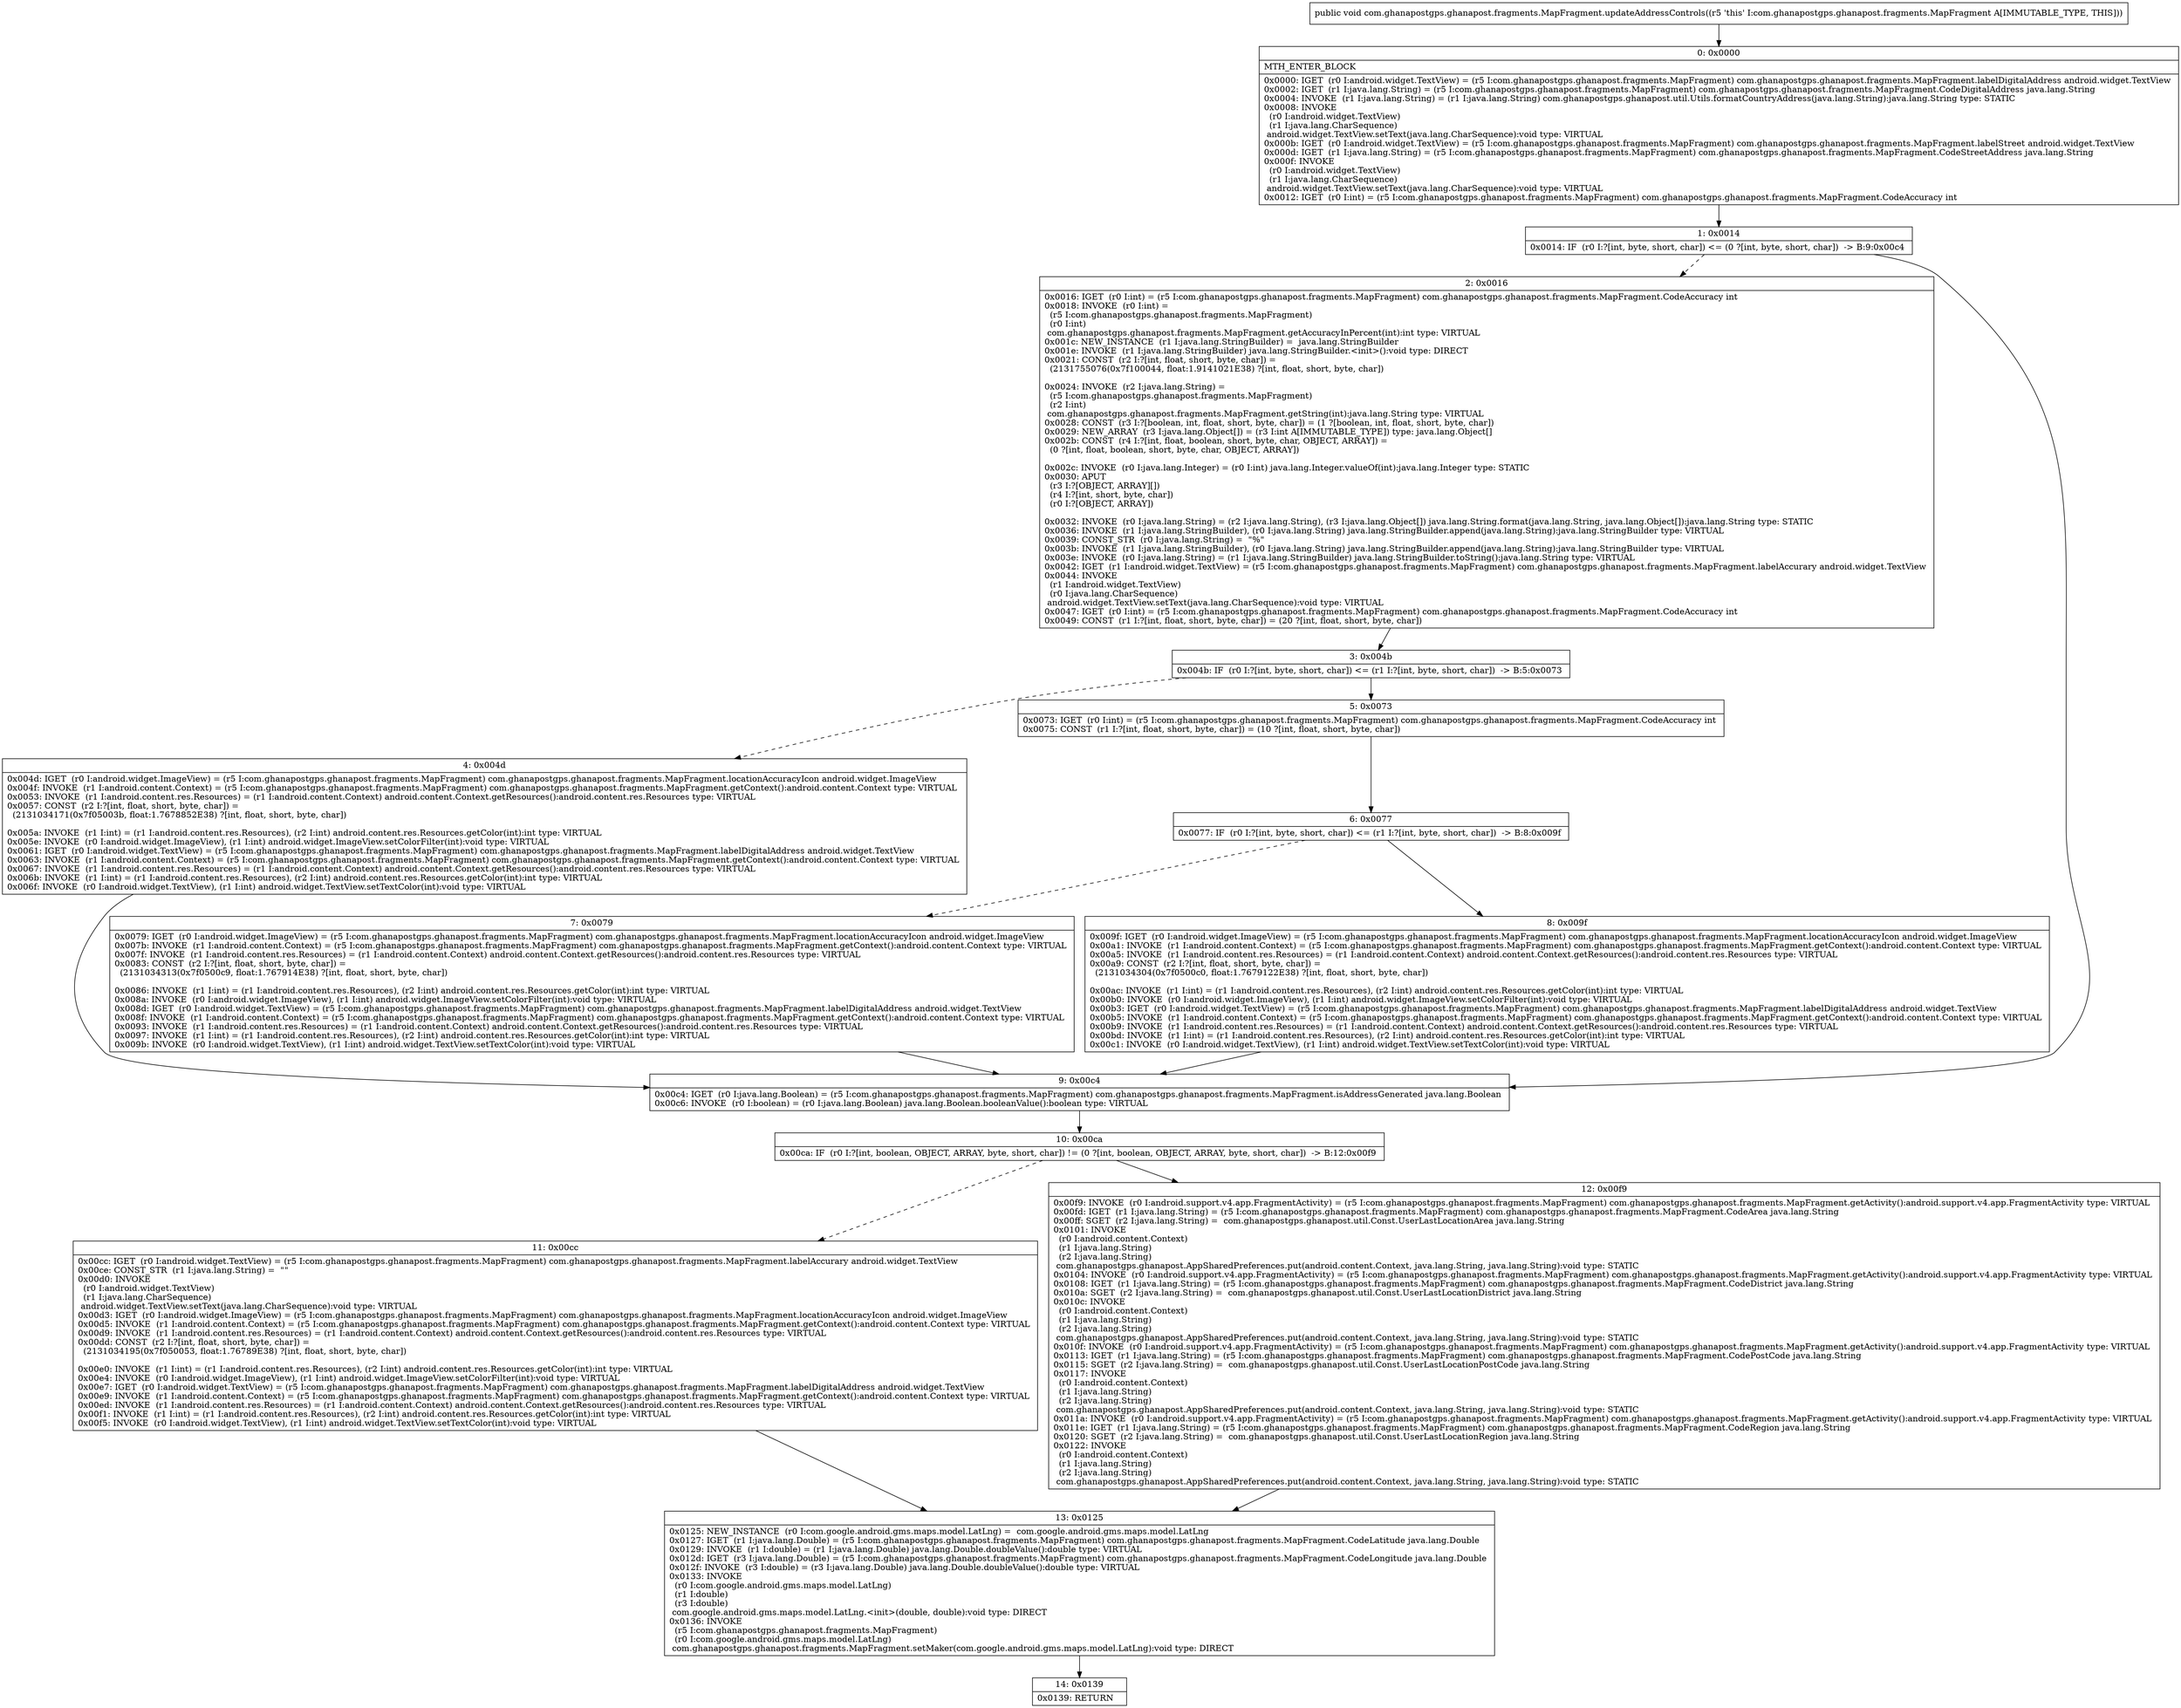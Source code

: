 digraph "CFG forcom.ghanapostgps.ghanapost.fragments.MapFragment.updateAddressControls()V" {
Node_0 [shape=record,label="{0\:\ 0x0000|MTH_ENTER_BLOCK\l|0x0000: IGET  (r0 I:android.widget.TextView) = (r5 I:com.ghanapostgps.ghanapost.fragments.MapFragment) com.ghanapostgps.ghanapost.fragments.MapFragment.labelDigitalAddress android.widget.TextView \l0x0002: IGET  (r1 I:java.lang.String) = (r5 I:com.ghanapostgps.ghanapost.fragments.MapFragment) com.ghanapostgps.ghanapost.fragments.MapFragment.CodeDigitalAddress java.lang.String \l0x0004: INVOKE  (r1 I:java.lang.String) = (r1 I:java.lang.String) com.ghanapostgps.ghanapost.util.Utils.formatCountryAddress(java.lang.String):java.lang.String type: STATIC \l0x0008: INVOKE  \l  (r0 I:android.widget.TextView)\l  (r1 I:java.lang.CharSequence)\l android.widget.TextView.setText(java.lang.CharSequence):void type: VIRTUAL \l0x000b: IGET  (r0 I:android.widget.TextView) = (r5 I:com.ghanapostgps.ghanapost.fragments.MapFragment) com.ghanapostgps.ghanapost.fragments.MapFragment.labelStreet android.widget.TextView \l0x000d: IGET  (r1 I:java.lang.String) = (r5 I:com.ghanapostgps.ghanapost.fragments.MapFragment) com.ghanapostgps.ghanapost.fragments.MapFragment.CodeStreetAddress java.lang.String \l0x000f: INVOKE  \l  (r0 I:android.widget.TextView)\l  (r1 I:java.lang.CharSequence)\l android.widget.TextView.setText(java.lang.CharSequence):void type: VIRTUAL \l0x0012: IGET  (r0 I:int) = (r5 I:com.ghanapostgps.ghanapost.fragments.MapFragment) com.ghanapostgps.ghanapost.fragments.MapFragment.CodeAccuracy int \l}"];
Node_1 [shape=record,label="{1\:\ 0x0014|0x0014: IF  (r0 I:?[int, byte, short, char]) \<= (0 ?[int, byte, short, char])  \-\> B:9:0x00c4 \l}"];
Node_2 [shape=record,label="{2\:\ 0x0016|0x0016: IGET  (r0 I:int) = (r5 I:com.ghanapostgps.ghanapost.fragments.MapFragment) com.ghanapostgps.ghanapost.fragments.MapFragment.CodeAccuracy int \l0x0018: INVOKE  (r0 I:int) = \l  (r5 I:com.ghanapostgps.ghanapost.fragments.MapFragment)\l  (r0 I:int)\l com.ghanapostgps.ghanapost.fragments.MapFragment.getAccuracyInPercent(int):int type: VIRTUAL \l0x001c: NEW_INSTANCE  (r1 I:java.lang.StringBuilder) =  java.lang.StringBuilder \l0x001e: INVOKE  (r1 I:java.lang.StringBuilder) java.lang.StringBuilder.\<init\>():void type: DIRECT \l0x0021: CONST  (r2 I:?[int, float, short, byte, char]) = \l  (2131755076(0x7f100044, float:1.9141021E38) ?[int, float, short, byte, char])\l \l0x0024: INVOKE  (r2 I:java.lang.String) = \l  (r5 I:com.ghanapostgps.ghanapost.fragments.MapFragment)\l  (r2 I:int)\l com.ghanapostgps.ghanapost.fragments.MapFragment.getString(int):java.lang.String type: VIRTUAL \l0x0028: CONST  (r3 I:?[boolean, int, float, short, byte, char]) = (1 ?[boolean, int, float, short, byte, char]) \l0x0029: NEW_ARRAY  (r3 I:java.lang.Object[]) = (r3 I:int A[IMMUTABLE_TYPE]) type: java.lang.Object[] \l0x002b: CONST  (r4 I:?[int, float, boolean, short, byte, char, OBJECT, ARRAY]) = \l  (0 ?[int, float, boolean, short, byte, char, OBJECT, ARRAY])\l \l0x002c: INVOKE  (r0 I:java.lang.Integer) = (r0 I:int) java.lang.Integer.valueOf(int):java.lang.Integer type: STATIC \l0x0030: APUT  \l  (r3 I:?[OBJECT, ARRAY][])\l  (r4 I:?[int, short, byte, char])\l  (r0 I:?[OBJECT, ARRAY])\l \l0x0032: INVOKE  (r0 I:java.lang.String) = (r2 I:java.lang.String), (r3 I:java.lang.Object[]) java.lang.String.format(java.lang.String, java.lang.Object[]):java.lang.String type: STATIC \l0x0036: INVOKE  (r1 I:java.lang.StringBuilder), (r0 I:java.lang.String) java.lang.StringBuilder.append(java.lang.String):java.lang.StringBuilder type: VIRTUAL \l0x0039: CONST_STR  (r0 I:java.lang.String) =  \"%\" \l0x003b: INVOKE  (r1 I:java.lang.StringBuilder), (r0 I:java.lang.String) java.lang.StringBuilder.append(java.lang.String):java.lang.StringBuilder type: VIRTUAL \l0x003e: INVOKE  (r0 I:java.lang.String) = (r1 I:java.lang.StringBuilder) java.lang.StringBuilder.toString():java.lang.String type: VIRTUAL \l0x0042: IGET  (r1 I:android.widget.TextView) = (r5 I:com.ghanapostgps.ghanapost.fragments.MapFragment) com.ghanapostgps.ghanapost.fragments.MapFragment.labelAccurary android.widget.TextView \l0x0044: INVOKE  \l  (r1 I:android.widget.TextView)\l  (r0 I:java.lang.CharSequence)\l android.widget.TextView.setText(java.lang.CharSequence):void type: VIRTUAL \l0x0047: IGET  (r0 I:int) = (r5 I:com.ghanapostgps.ghanapost.fragments.MapFragment) com.ghanapostgps.ghanapost.fragments.MapFragment.CodeAccuracy int \l0x0049: CONST  (r1 I:?[int, float, short, byte, char]) = (20 ?[int, float, short, byte, char]) \l}"];
Node_3 [shape=record,label="{3\:\ 0x004b|0x004b: IF  (r0 I:?[int, byte, short, char]) \<= (r1 I:?[int, byte, short, char])  \-\> B:5:0x0073 \l}"];
Node_4 [shape=record,label="{4\:\ 0x004d|0x004d: IGET  (r0 I:android.widget.ImageView) = (r5 I:com.ghanapostgps.ghanapost.fragments.MapFragment) com.ghanapostgps.ghanapost.fragments.MapFragment.locationAccuracyIcon android.widget.ImageView \l0x004f: INVOKE  (r1 I:android.content.Context) = (r5 I:com.ghanapostgps.ghanapost.fragments.MapFragment) com.ghanapostgps.ghanapost.fragments.MapFragment.getContext():android.content.Context type: VIRTUAL \l0x0053: INVOKE  (r1 I:android.content.res.Resources) = (r1 I:android.content.Context) android.content.Context.getResources():android.content.res.Resources type: VIRTUAL \l0x0057: CONST  (r2 I:?[int, float, short, byte, char]) = \l  (2131034171(0x7f05003b, float:1.7678852E38) ?[int, float, short, byte, char])\l \l0x005a: INVOKE  (r1 I:int) = (r1 I:android.content.res.Resources), (r2 I:int) android.content.res.Resources.getColor(int):int type: VIRTUAL \l0x005e: INVOKE  (r0 I:android.widget.ImageView), (r1 I:int) android.widget.ImageView.setColorFilter(int):void type: VIRTUAL \l0x0061: IGET  (r0 I:android.widget.TextView) = (r5 I:com.ghanapostgps.ghanapost.fragments.MapFragment) com.ghanapostgps.ghanapost.fragments.MapFragment.labelDigitalAddress android.widget.TextView \l0x0063: INVOKE  (r1 I:android.content.Context) = (r5 I:com.ghanapostgps.ghanapost.fragments.MapFragment) com.ghanapostgps.ghanapost.fragments.MapFragment.getContext():android.content.Context type: VIRTUAL \l0x0067: INVOKE  (r1 I:android.content.res.Resources) = (r1 I:android.content.Context) android.content.Context.getResources():android.content.res.Resources type: VIRTUAL \l0x006b: INVOKE  (r1 I:int) = (r1 I:android.content.res.Resources), (r2 I:int) android.content.res.Resources.getColor(int):int type: VIRTUAL \l0x006f: INVOKE  (r0 I:android.widget.TextView), (r1 I:int) android.widget.TextView.setTextColor(int):void type: VIRTUAL \l}"];
Node_5 [shape=record,label="{5\:\ 0x0073|0x0073: IGET  (r0 I:int) = (r5 I:com.ghanapostgps.ghanapost.fragments.MapFragment) com.ghanapostgps.ghanapost.fragments.MapFragment.CodeAccuracy int \l0x0075: CONST  (r1 I:?[int, float, short, byte, char]) = (10 ?[int, float, short, byte, char]) \l}"];
Node_6 [shape=record,label="{6\:\ 0x0077|0x0077: IF  (r0 I:?[int, byte, short, char]) \<= (r1 I:?[int, byte, short, char])  \-\> B:8:0x009f \l}"];
Node_7 [shape=record,label="{7\:\ 0x0079|0x0079: IGET  (r0 I:android.widget.ImageView) = (r5 I:com.ghanapostgps.ghanapost.fragments.MapFragment) com.ghanapostgps.ghanapost.fragments.MapFragment.locationAccuracyIcon android.widget.ImageView \l0x007b: INVOKE  (r1 I:android.content.Context) = (r5 I:com.ghanapostgps.ghanapost.fragments.MapFragment) com.ghanapostgps.ghanapost.fragments.MapFragment.getContext():android.content.Context type: VIRTUAL \l0x007f: INVOKE  (r1 I:android.content.res.Resources) = (r1 I:android.content.Context) android.content.Context.getResources():android.content.res.Resources type: VIRTUAL \l0x0083: CONST  (r2 I:?[int, float, short, byte, char]) = \l  (2131034313(0x7f0500c9, float:1.767914E38) ?[int, float, short, byte, char])\l \l0x0086: INVOKE  (r1 I:int) = (r1 I:android.content.res.Resources), (r2 I:int) android.content.res.Resources.getColor(int):int type: VIRTUAL \l0x008a: INVOKE  (r0 I:android.widget.ImageView), (r1 I:int) android.widget.ImageView.setColorFilter(int):void type: VIRTUAL \l0x008d: IGET  (r0 I:android.widget.TextView) = (r5 I:com.ghanapostgps.ghanapost.fragments.MapFragment) com.ghanapostgps.ghanapost.fragments.MapFragment.labelDigitalAddress android.widget.TextView \l0x008f: INVOKE  (r1 I:android.content.Context) = (r5 I:com.ghanapostgps.ghanapost.fragments.MapFragment) com.ghanapostgps.ghanapost.fragments.MapFragment.getContext():android.content.Context type: VIRTUAL \l0x0093: INVOKE  (r1 I:android.content.res.Resources) = (r1 I:android.content.Context) android.content.Context.getResources():android.content.res.Resources type: VIRTUAL \l0x0097: INVOKE  (r1 I:int) = (r1 I:android.content.res.Resources), (r2 I:int) android.content.res.Resources.getColor(int):int type: VIRTUAL \l0x009b: INVOKE  (r0 I:android.widget.TextView), (r1 I:int) android.widget.TextView.setTextColor(int):void type: VIRTUAL \l}"];
Node_8 [shape=record,label="{8\:\ 0x009f|0x009f: IGET  (r0 I:android.widget.ImageView) = (r5 I:com.ghanapostgps.ghanapost.fragments.MapFragment) com.ghanapostgps.ghanapost.fragments.MapFragment.locationAccuracyIcon android.widget.ImageView \l0x00a1: INVOKE  (r1 I:android.content.Context) = (r5 I:com.ghanapostgps.ghanapost.fragments.MapFragment) com.ghanapostgps.ghanapost.fragments.MapFragment.getContext():android.content.Context type: VIRTUAL \l0x00a5: INVOKE  (r1 I:android.content.res.Resources) = (r1 I:android.content.Context) android.content.Context.getResources():android.content.res.Resources type: VIRTUAL \l0x00a9: CONST  (r2 I:?[int, float, short, byte, char]) = \l  (2131034304(0x7f0500c0, float:1.7679122E38) ?[int, float, short, byte, char])\l \l0x00ac: INVOKE  (r1 I:int) = (r1 I:android.content.res.Resources), (r2 I:int) android.content.res.Resources.getColor(int):int type: VIRTUAL \l0x00b0: INVOKE  (r0 I:android.widget.ImageView), (r1 I:int) android.widget.ImageView.setColorFilter(int):void type: VIRTUAL \l0x00b3: IGET  (r0 I:android.widget.TextView) = (r5 I:com.ghanapostgps.ghanapost.fragments.MapFragment) com.ghanapostgps.ghanapost.fragments.MapFragment.labelDigitalAddress android.widget.TextView \l0x00b5: INVOKE  (r1 I:android.content.Context) = (r5 I:com.ghanapostgps.ghanapost.fragments.MapFragment) com.ghanapostgps.ghanapost.fragments.MapFragment.getContext():android.content.Context type: VIRTUAL \l0x00b9: INVOKE  (r1 I:android.content.res.Resources) = (r1 I:android.content.Context) android.content.Context.getResources():android.content.res.Resources type: VIRTUAL \l0x00bd: INVOKE  (r1 I:int) = (r1 I:android.content.res.Resources), (r2 I:int) android.content.res.Resources.getColor(int):int type: VIRTUAL \l0x00c1: INVOKE  (r0 I:android.widget.TextView), (r1 I:int) android.widget.TextView.setTextColor(int):void type: VIRTUAL \l}"];
Node_9 [shape=record,label="{9\:\ 0x00c4|0x00c4: IGET  (r0 I:java.lang.Boolean) = (r5 I:com.ghanapostgps.ghanapost.fragments.MapFragment) com.ghanapostgps.ghanapost.fragments.MapFragment.isAddressGenerated java.lang.Boolean \l0x00c6: INVOKE  (r0 I:boolean) = (r0 I:java.lang.Boolean) java.lang.Boolean.booleanValue():boolean type: VIRTUAL \l}"];
Node_10 [shape=record,label="{10\:\ 0x00ca|0x00ca: IF  (r0 I:?[int, boolean, OBJECT, ARRAY, byte, short, char]) != (0 ?[int, boolean, OBJECT, ARRAY, byte, short, char])  \-\> B:12:0x00f9 \l}"];
Node_11 [shape=record,label="{11\:\ 0x00cc|0x00cc: IGET  (r0 I:android.widget.TextView) = (r5 I:com.ghanapostgps.ghanapost.fragments.MapFragment) com.ghanapostgps.ghanapost.fragments.MapFragment.labelAccurary android.widget.TextView \l0x00ce: CONST_STR  (r1 I:java.lang.String) =  \"\" \l0x00d0: INVOKE  \l  (r0 I:android.widget.TextView)\l  (r1 I:java.lang.CharSequence)\l android.widget.TextView.setText(java.lang.CharSequence):void type: VIRTUAL \l0x00d3: IGET  (r0 I:android.widget.ImageView) = (r5 I:com.ghanapostgps.ghanapost.fragments.MapFragment) com.ghanapostgps.ghanapost.fragments.MapFragment.locationAccuracyIcon android.widget.ImageView \l0x00d5: INVOKE  (r1 I:android.content.Context) = (r5 I:com.ghanapostgps.ghanapost.fragments.MapFragment) com.ghanapostgps.ghanapost.fragments.MapFragment.getContext():android.content.Context type: VIRTUAL \l0x00d9: INVOKE  (r1 I:android.content.res.Resources) = (r1 I:android.content.Context) android.content.Context.getResources():android.content.res.Resources type: VIRTUAL \l0x00dd: CONST  (r2 I:?[int, float, short, byte, char]) = \l  (2131034195(0x7f050053, float:1.76789E38) ?[int, float, short, byte, char])\l \l0x00e0: INVOKE  (r1 I:int) = (r1 I:android.content.res.Resources), (r2 I:int) android.content.res.Resources.getColor(int):int type: VIRTUAL \l0x00e4: INVOKE  (r0 I:android.widget.ImageView), (r1 I:int) android.widget.ImageView.setColorFilter(int):void type: VIRTUAL \l0x00e7: IGET  (r0 I:android.widget.TextView) = (r5 I:com.ghanapostgps.ghanapost.fragments.MapFragment) com.ghanapostgps.ghanapost.fragments.MapFragment.labelDigitalAddress android.widget.TextView \l0x00e9: INVOKE  (r1 I:android.content.Context) = (r5 I:com.ghanapostgps.ghanapost.fragments.MapFragment) com.ghanapostgps.ghanapost.fragments.MapFragment.getContext():android.content.Context type: VIRTUAL \l0x00ed: INVOKE  (r1 I:android.content.res.Resources) = (r1 I:android.content.Context) android.content.Context.getResources():android.content.res.Resources type: VIRTUAL \l0x00f1: INVOKE  (r1 I:int) = (r1 I:android.content.res.Resources), (r2 I:int) android.content.res.Resources.getColor(int):int type: VIRTUAL \l0x00f5: INVOKE  (r0 I:android.widget.TextView), (r1 I:int) android.widget.TextView.setTextColor(int):void type: VIRTUAL \l}"];
Node_12 [shape=record,label="{12\:\ 0x00f9|0x00f9: INVOKE  (r0 I:android.support.v4.app.FragmentActivity) = (r5 I:com.ghanapostgps.ghanapost.fragments.MapFragment) com.ghanapostgps.ghanapost.fragments.MapFragment.getActivity():android.support.v4.app.FragmentActivity type: VIRTUAL \l0x00fd: IGET  (r1 I:java.lang.String) = (r5 I:com.ghanapostgps.ghanapost.fragments.MapFragment) com.ghanapostgps.ghanapost.fragments.MapFragment.CodeArea java.lang.String \l0x00ff: SGET  (r2 I:java.lang.String) =  com.ghanapostgps.ghanapost.util.Const.UserLastLocationArea java.lang.String \l0x0101: INVOKE  \l  (r0 I:android.content.Context)\l  (r1 I:java.lang.String)\l  (r2 I:java.lang.String)\l com.ghanapostgps.ghanapost.AppSharedPreferences.put(android.content.Context, java.lang.String, java.lang.String):void type: STATIC \l0x0104: INVOKE  (r0 I:android.support.v4.app.FragmentActivity) = (r5 I:com.ghanapostgps.ghanapost.fragments.MapFragment) com.ghanapostgps.ghanapost.fragments.MapFragment.getActivity():android.support.v4.app.FragmentActivity type: VIRTUAL \l0x0108: IGET  (r1 I:java.lang.String) = (r5 I:com.ghanapostgps.ghanapost.fragments.MapFragment) com.ghanapostgps.ghanapost.fragments.MapFragment.CodeDistrict java.lang.String \l0x010a: SGET  (r2 I:java.lang.String) =  com.ghanapostgps.ghanapost.util.Const.UserLastLocationDistrict java.lang.String \l0x010c: INVOKE  \l  (r0 I:android.content.Context)\l  (r1 I:java.lang.String)\l  (r2 I:java.lang.String)\l com.ghanapostgps.ghanapost.AppSharedPreferences.put(android.content.Context, java.lang.String, java.lang.String):void type: STATIC \l0x010f: INVOKE  (r0 I:android.support.v4.app.FragmentActivity) = (r5 I:com.ghanapostgps.ghanapost.fragments.MapFragment) com.ghanapostgps.ghanapost.fragments.MapFragment.getActivity():android.support.v4.app.FragmentActivity type: VIRTUAL \l0x0113: IGET  (r1 I:java.lang.String) = (r5 I:com.ghanapostgps.ghanapost.fragments.MapFragment) com.ghanapostgps.ghanapost.fragments.MapFragment.CodePostCode java.lang.String \l0x0115: SGET  (r2 I:java.lang.String) =  com.ghanapostgps.ghanapost.util.Const.UserLastLocationPostCode java.lang.String \l0x0117: INVOKE  \l  (r0 I:android.content.Context)\l  (r1 I:java.lang.String)\l  (r2 I:java.lang.String)\l com.ghanapostgps.ghanapost.AppSharedPreferences.put(android.content.Context, java.lang.String, java.lang.String):void type: STATIC \l0x011a: INVOKE  (r0 I:android.support.v4.app.FragmentActivity) = (r5 I:com.ghanapostgps.ghanapost.fragments.MapFragment) com.ghanapostgps.ghanapost.fragments.MapFragment.getActivity():android.support.v4.app.FragmentActivity type: VIRTUAL \l0x011e: IGET  (r1 I:java.lang.String) = (r5 I:com.ghanapostgps.ghanapost.fragments.MapFragment) com.ghanapostgps.ghanapost.fragments.MapFragment.CodeRegion java.lang.String \l0x0120: SGET  (r2 I:java.lang.String) =  com.ghanapostgps.ghanapost.util.Const.UserLastLocationRegion java.lang.String \l0x0122: INVOKE  \l  (r0 I:android.content.Context)\l  (r1 I:java.lang.String)\l  (r2 I:java.lang.String)\l com.ghanapostgps.ghanapost.AppSharedPreferences.put(android.content.Context, java.lang.String, java.lang.String):void type: STATIC \l}"];
Node_13 [shape=record,label="{13\:\ 0x0125|0x0125: NEW_INSTANCE  (r0 I:com.google.android.gms.maps.model.LatLng) =  com.google.android.gms.maps.model.LatLng \l0x0127: IGET  (r1 I:java.lang.Double) = (r5 I:com.ghanapostgps.ghanapost.fragments.MapFragment) com.ghanapostgps.ghanapost.fragments.MapFragment.CodeLatitude java.lang.Double \l0x0129: INVOKE  (r1 I:double) = (r1 I:java.lang.Double) java.lang.Double.doubleValue():double type: VIRTUAL \l0x012d: IGET  (r3 I:java.lang.Double) = (r5 I:com.ghanapostgps.ghanapost.fragments.MapFragment) com.ghanapostgps.ghanapost.fragments.MapFragment.CodeLongitude java.lang.Double \l0x012f: INVOKE  (r3 I:double) = (r3 I:java.lang.Double) java.lang.Double.doubleValue():double type: VIRTUAL \l0x0133: INVOKE  \l  (r0 I:com.google.android.gms.maps.model.LatLng)\l  (r1 I:double)\l  (r3 I:double)\l com.google.android.gms.maps.model.LatLng.\<init\>(double, double):void type: DIRECT \l0x0136: INVOKE  \l  (r5 I:com.ghanapostgps.ghanapost.fragments.MapFragment)\l  (r0 I:com.google.android.gms.maps.model.LatLng)\l com.ghanapostgps.ghanapost.fragments.MapFragment.setMaker(com.google.android.gms.maps.model.LatLng):void type: DIRECT \l}"];
Node_14 [shape=record,label="{14\:\ 0x0139|0x0139: RETURN   \l}"];
MethodNode[shape=record,label="{public void com.ghanapostgps.ghanapost.fragments.MapFragment.updateAddressControls((r5 'this' I:com.ghanapostgps.ghanapost.fragments.MapFragment A[IMMUTABLE_TYPE, THIS])) }"];
MethodNode -> Node_0;
Node_0 -> Node_1;
Node_1 -> Node_2[style=dashed];
Node_1 -> Node_9;
Node_2 -> Node_3;
Node_3 -> Node_4[style=dashed];
Node_3 -> Node_5;
Node_4 -> Node_9;
Node_5 -> Node_6;
Node_6 -> Node_7[style=dashed];
Node_6 -> Node_8;
Node_7 -> Node_9;
Node_8 -> Node_9;
Node_9 -> Node_10;
Node_10 -> Node_11[style=dashed];
Node_10 -> Node_12;
Node_11 -> Node_13;
Node_12 -> Node_13;
Node_13 -> Node_14;
}

